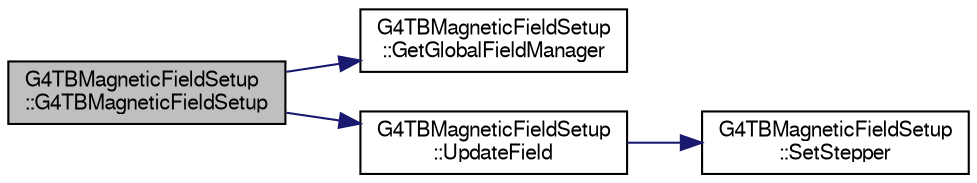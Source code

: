 digraph "G4TBMagneticFieldSetup::G4TBMagneticFieldSetup"
{
  bgcolor="transparent";
  edge [fontname="FreeSans",fontsize="10",labelfontname="FreeSans",labelfontsize="10"];
  node [fontname="FreeSans",fontsize="10",shape=record];
  rankdir="LR";
  Node1 [label="G4TBMagneticFieldSetup\l::G4TBMagneticFieldSetup",height=0.2,width=0.4,color="black", fillcolor="grey75", style="filled" fontcolor="black"];
  Node1 -> Node2 [color="midnightblue",fontsize="10",style="solid",fontname="FreeSans"];
  Node2 [label="G4TBMagneticFieldSetup\l::GetGlobalFieldManager",height=0.2,width=0.4,color="black",URL="$d4/d2e/classG4TBMagneticFieldSetup.html#a0c0283b70cfe56722463755a240697a1"];
  Node1 -> Node3 [color="midnightblue",fontsize="10",style="solid",fontname="FreeSans"];
  Node3 [label="G4TBMagneticFieldSetup\l::UpdateField",height=0.2,width=0.4,color="black",URL="$d4/d2e/classG4TBMagneticFieldSetup.html#a7930ec66420896c9fbaa9c72cf7543fe"];
  Node3 -> Node4 [color="midnightblue",fontsize="10",style="solid",fontname="FreeSans"];
  Node4 [label="G4TBMagneticFieldSetup\l::SetStepper",height=0.2,width=0.4,color="black",URL="$d4/d2e/classG4TBMagneticFieldSetup.html#a7d247ff9b7c77cd4a8d112e03979e34e"];
}
